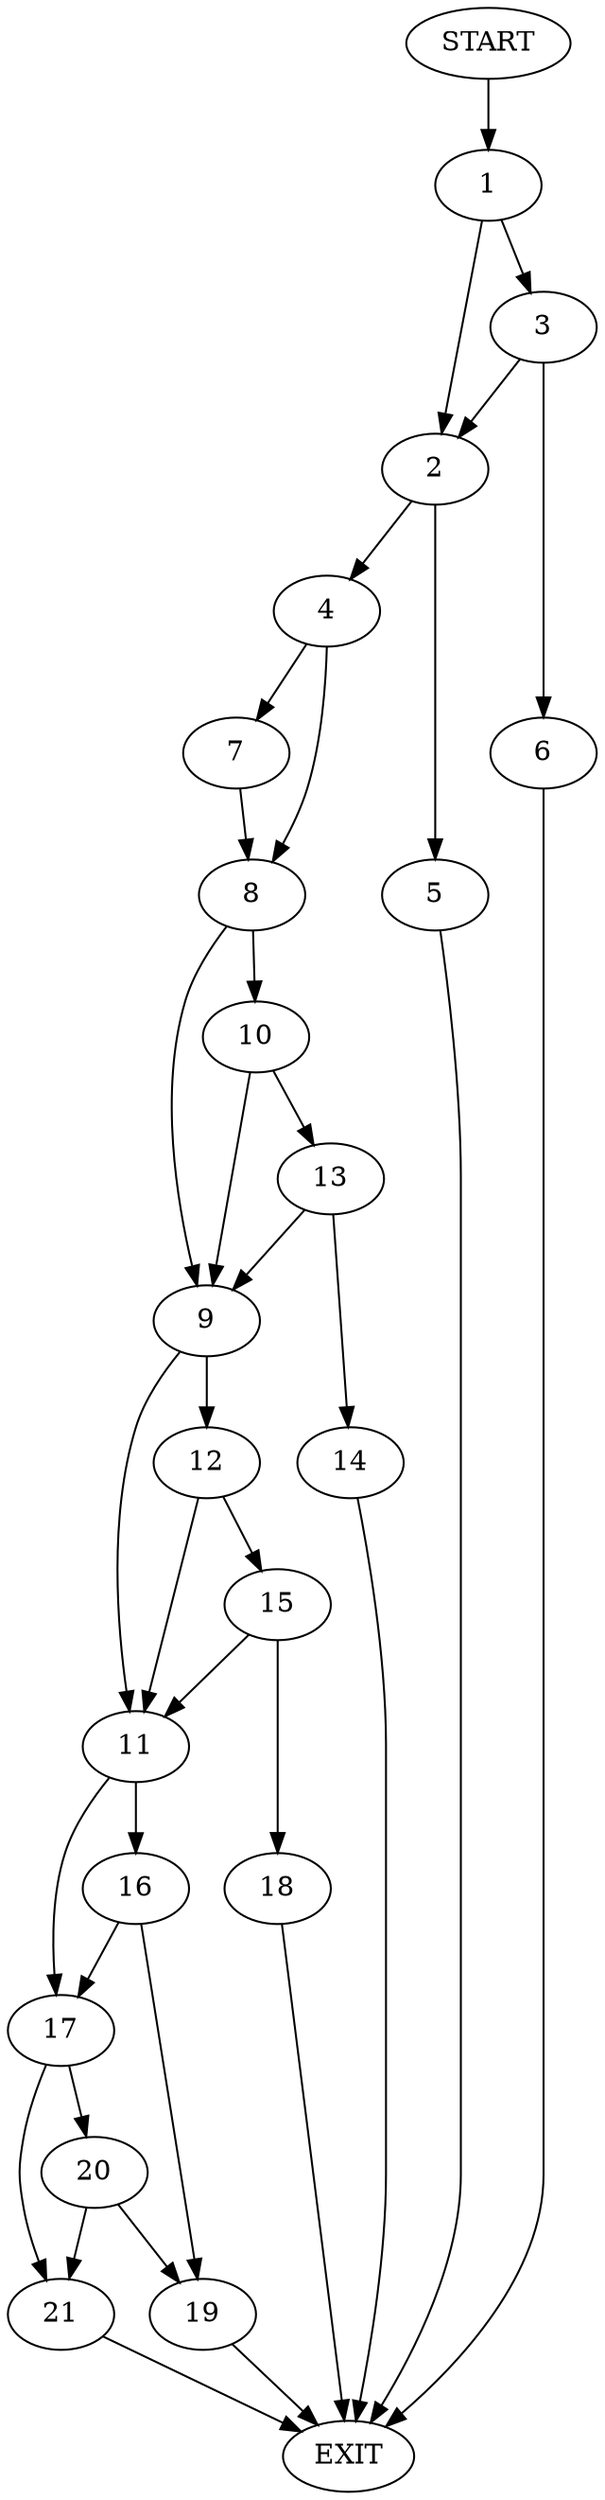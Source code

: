 digraph {
0 [label="START"]
22 [label="EXIT"]
0 -> 1
1 -> 2
1 -> 3
2 -> 4
2 -> 5
3 -> 2
3 -> 6
6 -> 22
5 -> 22
4 -> 7
4 -> 8
8 -> 9
8 -> 10
7 -> 8
9 -> 11
9 -> 12
10 -> 9
10 -> 13
13 -> 9
13 -> 14
14 -> 22
12 -> 11
12 -> 15
11 -> 16
11 -> 17
15 -> 11
15 -> 18
18 -> 22
16 -> 19
16 -> 17
17 -> 20
17 -> 21
19 -> 22
21 -> 22
20 -> 19
20 -> 21
}
